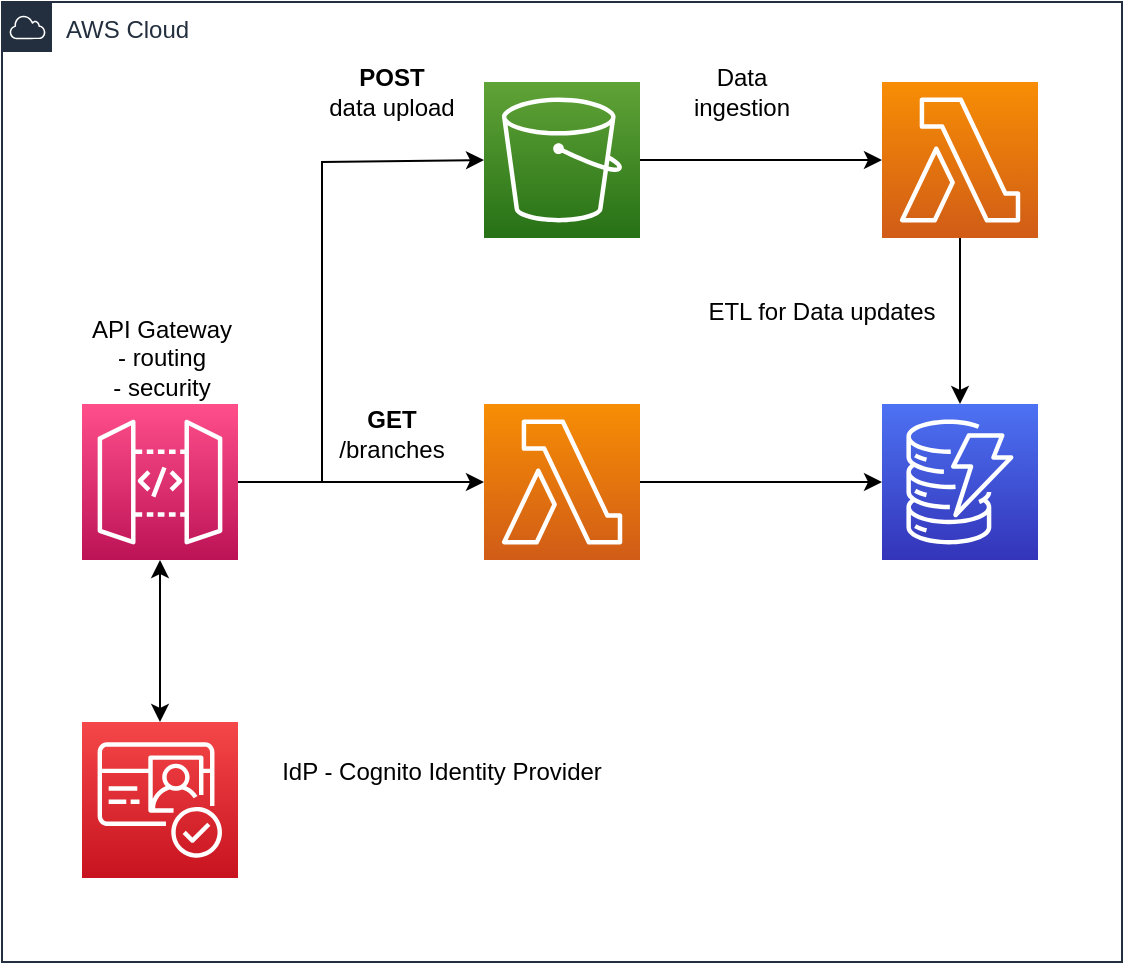 <mxfile version="19.0.3" type="device"><diagram id="0y2RivPZQWC92zJ0NlQW" name="Page-1"><mxGraphModel dx="1022" dy="539" grid="1" gridSize="10" guides="1" tooltips="1" connect="1" arrows="1" fold="1" page="1" pageScale="1" pageWidth="850" pageHeight="1100" math="0" shadow="0"><root><mxCell id="0"/><mxCell id="1" parent="0"/><mxCell id="jT60hXtnY-WEKPyx4yks-1" value="AWS Cloud" style="points=[[0,0],[0.25,0],[0.5,0],[0.75,0],[1,0],[1,0.25],[1,0.5],[1,0.75],[1,1],[0.75,1],[0.5,1],[0.25,1],[0,1],[0,0.75],[0,0.5],[0,0.25]];outlineConnect=0;gradientColor=none;html=1;whiteSpace=wrap;fontSize=12;fontStyle=0;container=1;pointerEvents=0;collapsible=0;recursiveResize=0;shape=mxgraph.aws4.group;grIcon=mxgraph.aws4.group_aws_cloud;strokeColor=#232F3E;fillColor=none;verticalAlign=top;align=left;spacingLeft=30;fontColor=#232F3E;dashed=0;" parent="1" vertex="1"><mxGeometry x="200" y="40" width="560" height="480" as="geometry"/></mxCell><mxCell id="jT60hXtnY-WEKPyx4yks-2" value="" style="sketch=0;points=[[0,0,0],[0.25,0,0],[0.5,0,0],[0.75,0,0],[1,0,0],[0,1,0],[0.25,1,0],[0.5,1,0],[0.75,1,0],[1,1,0],[0,0.25,0],[0,0.5,0],[0,0.75,0],[1,0.25,0],[1,0.5,0],[1,0.75,0]];outlineConnect=0;fontColor=#232F3E;gradientColor=#FF4F8B;gradientDirection=north;fillColor=#BC1356;strokeColor=#ffffff;dashed=0;verticalLabelPosition=bottom;verticalAlign=top;align=center;html=1;fontSize=12;fontStyle=0;aspect=fixed;shape=mxgraph.aws4.resourceIcon;resIcon=mxgraph.aws4.api_gateway;" parent="jT60hXtnY-WEKPyx4yks-1" vertex="1"><mxGeometry x="40" y="201" width="78" height="78" as="geometry"/></mxCell><mxCell id="jT60hXtnY-WEKPyx4yks-4" value="" style="sketch=0;points=[[0,0,0],[0.25,0,0],[0.5,0,0],[0.75,0,0],[1,0,0],[0,1,0],[0.25,1,0],[0.5,1,0],[0.75,1,0],[1,1,0],[0,0.25,0],[0,0.5,0],[0,0.75,0],[1,0.25,0],[1,0.5,0],[1,0.75,0]];outlineConnect=0;fontColor=#232F3E;gradientColor=#60A337;gradientDirection=north;fillColor=#277116;strokeColor=#ffffff;dashed=0;verticalLabelPosition=bottom;verticalAlign=top;align=center;html=1;fontSize=12;fontStyle=0;aspect=fixed;shape=mxgraph.aws4.resourceIcon;resIcon=mxgraph.aws4.s3;" parent="jT60hXtnY-WEKPyx4yks-1" vertex="1"><mxGeometry x="241" y="40" width="78" height="78" as="geometry"/></mxCell><mxCell id="jT60hXtnY-WEKPyx4yks-5" value="" style="sketch=0;points=[[0,0,0],[0.25,0,0],[0.5,0,0],[0.75,0,0],[1,0,0],[0,1,0],[0.25,1,0],[0.5,1,0],[0.75,1,0],[1,1,0],[0,0.25,0],[0,0.5,0],[0,0.75,0],[1,0.25,0],[1,0.5,0],[1,0.75,0]];outlineConnect=0;fontColor=#232F3E;gradientColor=#F78E04;gradientDirection=north;fillColor=#D05C17;strokeColor=#ffffff;dashed=0;verticalLabelPosition=bottom;verticalAlign=top;align=center;html=1;fontSize=12;fontStyle=0;aspect=fixed;shape=mxgraph.aws4.resourceIcon;resIcon=mxgraph.aws4.lambda;" parent="jT60hXtnY-WEKPyx4yks-1" vertex="1"><mxGeometry x="440" y="40" width="78" height="78" as="geometry"/></mxCell><mxCell id="jT60hXtnY-WEKPyx4yks-6" value="" style="sketch=0;points=[[0,0,0],[0.25,0,0],[0.5,0,0],[0.75,0,0],[1,0,0],[0,1,0],[0.25,1,0],[0.5,1,0],[0.75,1,0],[1,1,0],[0,0.25,0],[0,0.5,0],[0,0.75,0],[1,0.25,0],[1,0.5,0],[1,0.75,0]];outlineConnect=0;fontColor=#232F3E;gradientColor=#F54749;gradientDirection=north;fillColor=#C7131F;strokeColor=#ffffff;dashed=0;verticalLabelPosition=bottom;verticalAlign=top;align=center;html=1;fontSize=12;fontStyle=0;aspect=fixed;shape=mxgraph.aws4.resourceIcon;resIcon=mxgraph.aws4.cognito;" parent="jT60hXtnY-WEKPyx4yks-1" vertex="1"><mxGeometry x="40" y="360" width="78" height="78" as="geometry"/></mxCell><mxCell id="jT60hXtnY-WEKPyx4yks-7" value="" style="sketch=0;points=[[0,0,0],[0.25,0,0],[0.5,0,0],[0.75,0,0],[1,0,0],[0,1,0],[0.25,1,0],[0.5,1,0],[0.75,1,0],[1,1,0],[0,0.25,0],[0,0.5,0],[0,0.75,0],[1,0.25,0],[1,0.5,0],[1,0.75,0]];outlineConnect=0;fontColor=#232F3E;gradientColor=#F78E04;gradientDirection=north;fillColor=#D05C17;strokeColor=#ffffff;dashed=0;verticalLabelPosition=bottom;verticalAlign=top;align=center;html=1;fontSize=12;fontStyle=0;aspect=fixed;shape=mxgraph.aws4.resourceIcon;resIcon=mxgraph.aws4.lambda;" parent="jT60hXtnY-WEKPyx4yks-1" vertex="1"><mxGeometry x="241" y="201" width="78" height="78" as="geometry"/></mxCell><mxCell id="jT60hXtnY-WEKPyx4yks-8" value="" style="sketch=0;points=[[0,0,0],[0.25,0,0],[0.5,0,0],[0.75,0,0],[1,0,0],[0,1,0],[0.25,1,0],[0.5,1,0],[0.75,1,0],[1,1,0],[0,0.25,0],[0,0.5,0],[0,0.75,0],[1,0.25,0],[1,0.5,0],[1,0.75,0]];outlineConnect=0;fontColor=#232F3E;gradientColor=#4D72F3;gradientDirection=north;fillColor=#3334B9;strokeColor=#ffffff;dashed=0;verticalLabelPosition=bottom;verticalAlign=top;align=center;html=1;fontSize=12;fontStyle=0;aspect=fixed;shape=mxgraph.aws4.resourceIcon;resIcon=mxgraph.aws4.dynamodb;" parent="jT60hXtnY-WEKPyx4yks-1" vertex="1"><mxGeometry x="440" y="201" width="78" height="78" as="geometry"/></mxCell><mxCell id="FfLW_fhGKiv0yaz0WmH3-1" value="" style="endArrow=classic;startArrow=classic;html=1;rounded=0;exitX=0.5;exitY=0;exitDx=0;exitDy=0;exitPerimeter=0;entryX=0.5;entryY=1;entryDx=0;entryDy=0;entryPerimeter=0;" edge="1" parent="jT60hXtnY-WEKPyx4yks-1" source="jT60hXtnY-WEKPyx4yks-6" target="jT60hXtnY-WEKPyx4yks-2"><mxGeometry width="50" height="50" relative="1" as="geometry"><mxPoint x="200" y="260" as="sourcePoint"/><mxPoint x="250" y="210" as="targetPoint"/></mxGeometry></mxCell><mxCell id="FfLW_fhGKiv0yaz0WmH3-2" value="" style="endArrow=classic;html=1;rounded=0;entryX=0;entryY=0.5;entryDx=0;entryDy=0;entryPerimeter=0;" edge="1" parent="jT60hXtnY-WEKPyx4yks-1" source="jT60hXtnY-WEKPyx4yks-7" target="jT60hXtnY-WEKPyx4yks-8"><mxGeometry width="50" height="50" relative="1" as="geometry"><mxPoint x="200" y="260" as="sourcePoint"/><mxPoint x="250" y="210" as="targetPoint"/></mxGeometry></mxCell><mxCell id="FfLW_fhGKiv0yaz0WmH3-3" value="" style="endArrow=classic;html=1;rounded=0;entryX=0;entryY=0.5;entryDx=0;entryDy=0;entryPerimeter=0;" edge="1" parent="jT60hXtnY-WEKPyx4yks-1" source="jT60hXtnY-WEKPyx4yks-2" target="jT60hXtnY-WEKPyx4yks-7"><mxGeometry width="50" height="50" relative="1" as="geometry"><mxPoint x="200" y="260" as="sourcePoint"/><mxPoint x="250" y="210" as="targetPoint"/></mxGeometry></mxCell><mxCell id="FfLW_fhGKiv0yaz0WmH3-4" value="" style="endArrow=classic;html=1;rounded=0;entryX=0;entryY=0.5;entryDx=0;entryDy=0;entryPerimeter=0;exitX=1;exitY=0.5;exitDx=0;exitDy=0;exitPerimeter=0;" edge="1" parent="jT60hXtnY-WEKPyx4yks-1" source="jT60hXtnY-WEKPyx4yks-2" target="jT60hXtnY-WEKPyx4yks-4"><mxGeometry width="50" height="50" relative="1" as="geometry"><mxPoint x="200" y="260" as="sourcePoint"/><mxPoint x="250" y="210" as="targetPoint"/><Array as="points"><mxPoint x="160" y="240"/><mxPoint x="160" y="80"/></Array></mxGeometry></mxCell><mxCell id="FfLW_fhGKiv0yaz0WmH3-5" value="" style="endArrow=classic;html=1;rounded=0;entryX=0;entryY=0.5;entryDx=0;entryDy=0;entryPerimeter=0;exitX=1;exitY=0.5;exitDx=0;exitDy=0;exitPerimeter=0;" edge="1" parent="jT60hXtnY-WEKPyx4yks-1" source="jT60hXtnY-WEKPyx4yks-4" target="jT60hXtnY-WEKPyx4yks-5"><mxGeometry width="50" height="50" relative="1" as="geometry"><mxPoint x="200" y="260" as="sourcePoint"/><mxPoint x="250" y="210" as="targetPoint"/></mxGeometry></mxCell><mxCell id="FfLW_fhGKiv0yaz0WmH3-6" value="" style="endArrow=classic;html=1;rounded=0;entryX=0.5;entryY=0;entryDx=0;entryDy=0;entryPerimeter=0;exitX=0.5;exitY=1;exitDx=0;exitDy=0;exitPerimeter=0;" edge="1" parent="jT60hXtnY-WEKPyx4yks-1" source="jT60hXtnY-WEKPyx4yks-5" target="jT60hXtnY-WEKPyx4yks-8"><mxGeometry width="50" height="50" relative="1" as="geometry"><mxPoint x="200" y="260" as="sourcePoint"/><mxPoint x="250" y="210" as="targetPoint"/></mxGeometry></mxCell><mxCell id="FfLW_fhGKiv0yaz0WmH3-7" value="IdP - Cognito Identity Provider" style="text;html=1;strokeColor=none;fillColor=none;align=center;verticalAlign=middle;whiteSpace=wrap;rounded=0;" vertex="1" parent="jT60hXtnY-WEKPyx4yks-1"><mxGeometry x="130" y="370" width="180" height="30" as="geometry"/></mxCell><mxCell id="FfLW_fhGKiv0yaz0WmH3-8" value="Data ingestion" style="text;html=1;strokeColor=none;fillColor=none;align=center;verticalAlign=middle;whiteSpace=wrap;rounded=0;" vertex="1" parent="jT60hXtnY-WEKPyx4yks-1"><mxGeometry x="340" y="30" width="60" height="30" as="geometry"/></mxCell><mxCell id="FfLW_fhGKiv0yaz0WmH3-9" value="ETL for&amp;nbsp;Data updates" style="text;html=1;strokeColor=none;fillColor=none;align=center;verticalAlign=middle;whiteSpace=wrap;rounded=0;" vertex="1" parent="jT60hXtnY-WEKPyx4yks-1"><mxGeometry x="340" y="140" width="140" height="30" as="geometry"/></mxCell><mxCell id="FfLW_fhGKiv0yaz0WmH3-10" value="&lt;b&gt;GET&lt;/b&gt;&lt;br&gt;/branches" style="text;html=1;strokeColor=none;fillColor=none;align=center;verticalAlign=middle;whiteSpace=wrap;rounded=0;" vertex="1" parent="jT60hXtnY-WEKPyx4yks-1"><mxGeometry x="165" y="201" width="60" height="30" as="geometry"/></mxCell><mxCell id="FfLW_fhGKiv0yaz0WmH3-11" value="&lt;b&gt;POST&lt;/b&gt;&lt;br&gt;data upload" style="text;html=1;strokeColor=none;fillColor=none;align=center;verticalAlign=middle;whiteSpace=wrap;rounded=0;" vertex="1" parent="jT60hXtnY-WEKPyx4yks-1"><mxGeometry x="150" y="30" width="90" height="30" as="geometry"/></mxCell><mxCell id="FfLW_fhGKiv0yaz0WmH3-12" value="API Gateway&lt;br&gt;- routing&lt;br&gt;- security&lt;br&gt;&lt;br&gt;" style="text;html=1;strokeColor=none;fillColor=none;align=center;verticalAlign=middle;whiteSpace=wrap;rounded=0;" vertex="1" parent="jT60hXtnY-WEKPyx4yks-1"><mxGeometry x="40" y="170" width="80" height="30" as="geometry"/></mxCell></root></mxGraphModel></diagram></mxfile>
